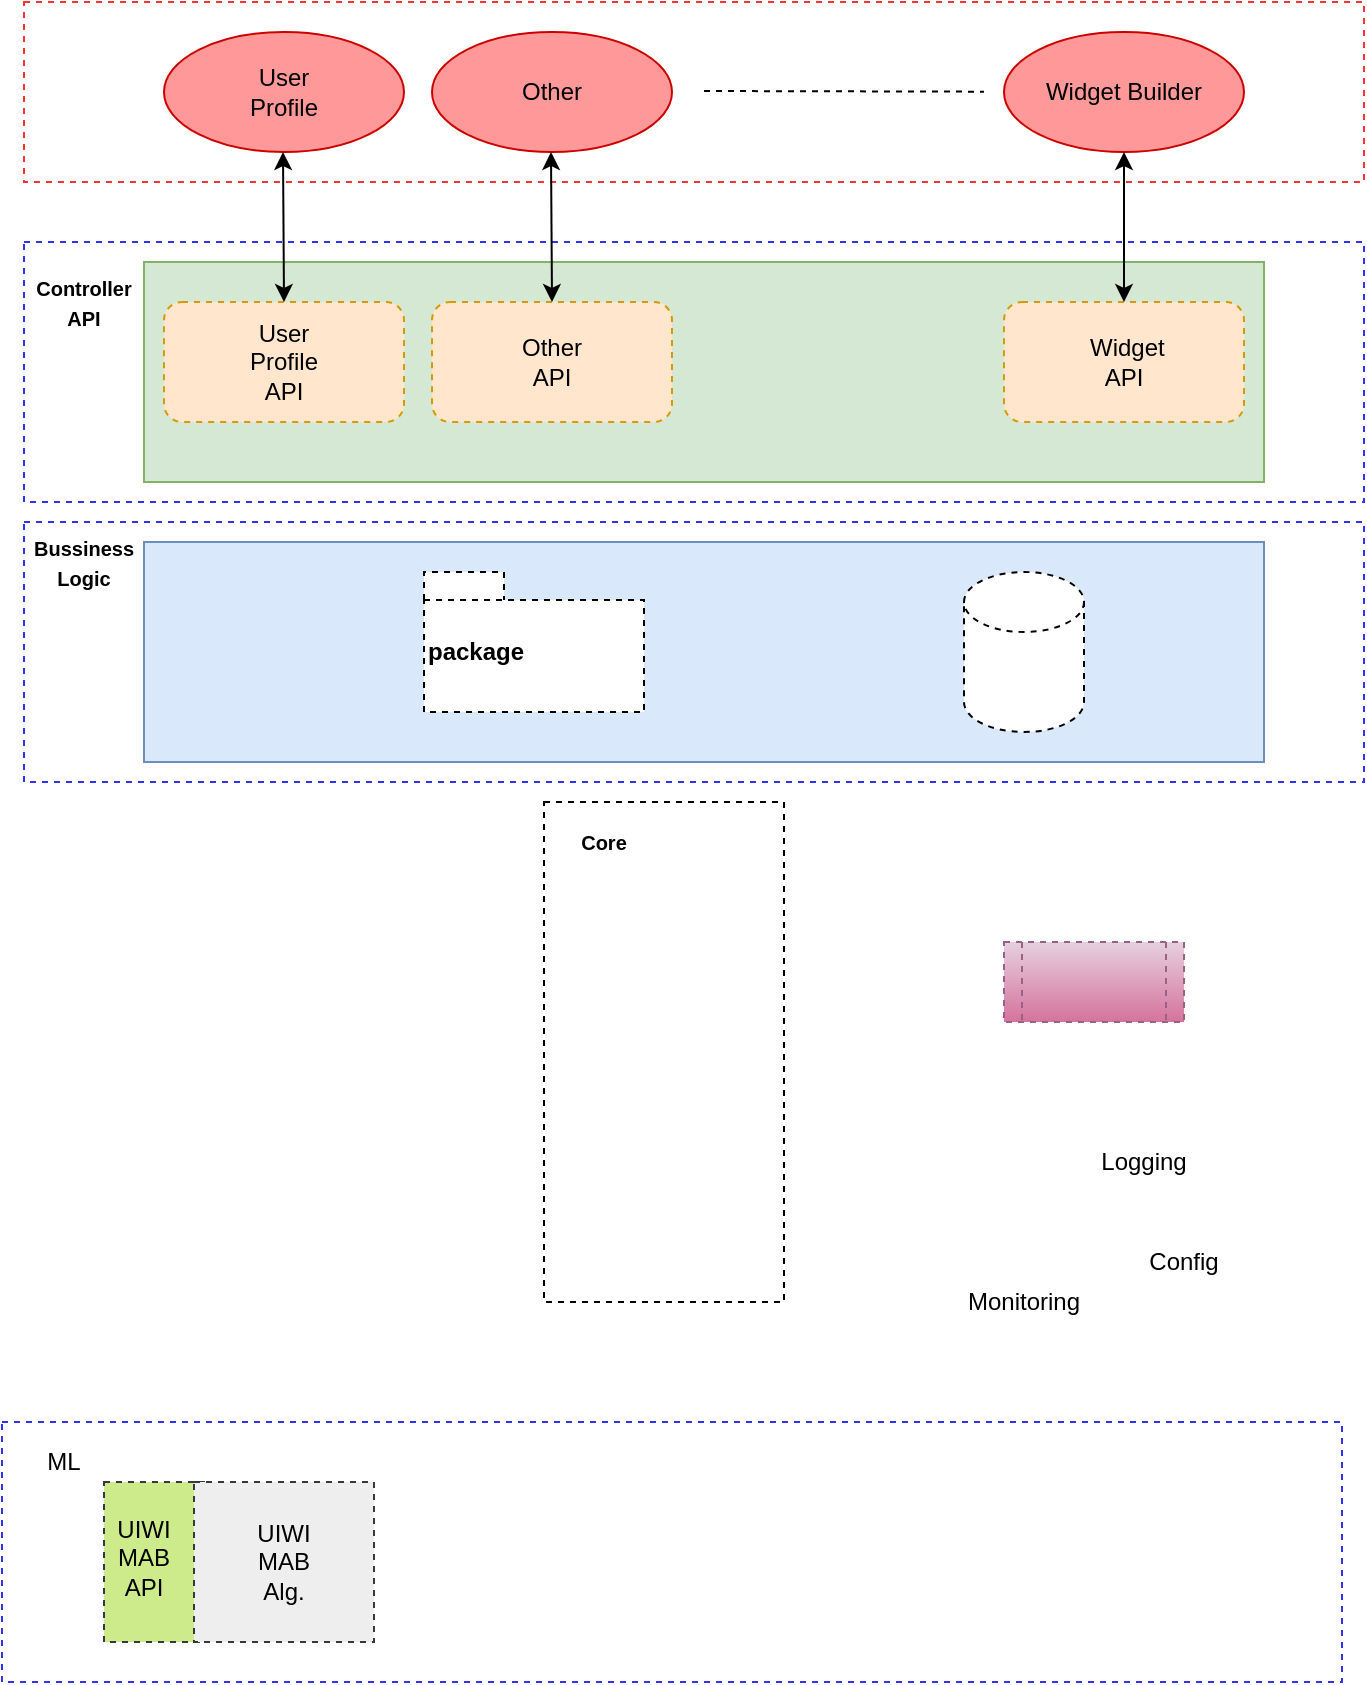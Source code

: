 <mxfile version="14.2.2" type="github">
  <diagram id="b_So1LiTozSjP1p123YY" name="Page-1">
    <mxGraphModel dx="1422" dy="794" grid="1" gridSize="10" guides="1" tooltips="1" connect="1" arrows="1" fold="1" page="1" pageScale="1" pageWidth="827" pageHeight="1169" math="0" shadow="0">
      <root>
        <mxCell id="0" />
        <mxCell id="1" parent="0" />
        <mxCell id="PVWQb8UEWzLVWvOHxIEB-2" value="" style="rounded=0;whiteSpace=wrap;html=1;strokeColor=#3333FF;dashed=1;" vertex="1" parent="1">
          <mxGeometry x="90" y="150" width="670" height="130" as="geometry" />
        </mxCell>
        <mxCell id="PVWQb8UEWzLVWvOHxIEB-1" value="" style="rounded=0;whiteSpace=wrap;html=1;fillColor=#d5e8d4;strokeColor=#82b366;align=left;" vertex="1" parent="1">
          <mxGeometry x="150" y="160" width="560" height="110" as="geometry" />
        </mxCell>
        <mxCell id="PVWQb8UEWzLVWvOHxIEB-3" value="" style="rounded=0;whiteSpace=wrap;html=1;dashed=1;strokeColor=#FF3333;" vertex="1" parent="1">
          <mxGeometry x="90" y="30" width="670" height="90" as="geometry" />
        </mxCell>
        <mxCell id="PVWQb8UEWzLVWvOHxIEB-4" value="" style="ellipse;whiteSpace=wrap;html=1;fillColor=#FF9999;strokeColor=#CC0000;" vertex="1" parent="1">
          <mxGeometry x="580" y="45" width="120" height="60" as="geometry" />
        </mxCell>
        <mxCell id="PVWQb8UEWzLVWvOHxIEB-7" value="Widget Builder" style="text;html=1;strokeColor=none;fillColor=none;align=center;verticalAlign=middle;whiteSpace=wrap;rounded=0;" vertex="1" parent="1">
          <mxGeometry x="570" y="50" width="140" height="50" as="geometry" />
        </mxCell>
        <mxCell id="PVWQb8UEWzLVWvOHxIEB-11" value="" style="group" vertex="1" connectable="0" parent="1">
          <mxGeometry x="580" y="180" width="120" height="60" as="geometry" />
        </mxCell>
        <mxCell id="PVWQb8UEWzLVWvOHxIEB-12" value="" style="rounded=1;whiteSpace=wrap;html=1;dashed=1;strokeColor=#d79b00;fillColor=#ffe6cc;align=left;" vertex="1" parent="PVWQb8UEWzLVWvOHxIEB-11">
          <mxGeometry width="120" height="60" as="geometry" />
        </mxCell>
        <mxCell id="PVWQb8UEWzLVWvOHxIEB-13" value="&amp;nbsp;Widget API" style="text;html=1;strokeColor=none;fillColor=none;align=center;verticalAlign=middle;whiteSpace=wrap;rounded=0;dashed=1;" vertex="1" parent="PVWQb8UEWzLVWvOHxIEB-11">
          <mxGeometry x="40" y="20" width="40" height="20" as="geometry" />
        </mxCell>
        <mxCell id="PVWQb8UEWzLVWvOHxIEB-16" value="" style="group" vertex="1" connectable="0" parent="1">
          <mxGeometry x="160" y="180" width="120" height="60" as="geometry" />
        </mxCell>
        <mxCell id="PVWQb8UEWzLVWvOHxIEB-10" value="" style="group" vertex="1" connectable="0" parent="PVWQb8UEWzLVWvOHxIEB-16">
          <mxGeometry width="120" height="60" as="geometry" />
        </mxCell>
        <mxCell id="PVWQb8UEWzLVWvOHxIEB-8" value="" style="rounded=1;whiteSpace=wrap;html=1;dashed=1;strokeColor=#d79b00;fillColor=#ffe6cc;align=left;" vertex="1" parent="PVWQb8UEWzLVWvOHxIEB-10">
          <mxGeometry width="120" height="60" as="geometry" />
        </mxCell>
        <mxCell id="PVWQb8UEWzLVWvOHxIEB-15" value="User Profile&lt;br&gt;API" style="text;html=1;strokeColor=none;fillColor=none;align=center;verticalAlign=middle;whiteSpace=wrap;rounded=0;dashed=1;" vertex="1" parent="PVWQb8UEWzLVWvOHxIEB-16">
          <mxGeometry x="40" y="20" width="40" height="20" as="geometry" />
        </mxCell>
        <mxCell id="PVWQb8UEWzLVWvOHxIEB-22" value="" style="group" vertex="1" connectable="0" parent="1">
          <mxGeometry x="294" y="180" width="120" height="60" as="geometry" />
        </mxCell>
        <mxCell id="PVWQb8UEWzLVWvOHxIEB-20" value="" style="rounded=1;whiteSpace=wrap;html=1;dashed=1;strokeColor=#d79b00;fillColor=#ffe6cc;align=left;" vertex="1" parent="PVWQb8UEWzLVWvOHxIEB-22">
          <mxGeometry width="120" height="60" as="geometry" />
        </mxCell>
        <mxCell id="PVWQb8UEWzLVWvOHxIEB-21" value="Other API" style="text;html=1;strokeColor=none;fillColor=none;align=center;verticalAlign=middle;whiteSpace=wrap;rounded=0;dashed=1;" vertex="1" parent="PVWQb8UEWzLVWvOHxIEB-22">
          <mxGeometry x="40" y="20" width="40" height="20" as="geometry" />
        </mxCell>
        <mxCell id="PVWQb8UEWzLVWvOHxIEB-24" value="" style="group" vertex="1" connectable="0" parent="1">
          <mxGeometry x="294" y="45" width="120" height="60" as="geometry" />
        </mxCell>
        <mxCell id="PVWQb8UEWzLVWvOHxIEB-6" value="" style="ellipse;whiteSpace=wrap;html=1;fillColor=#FF9999;strokeColor=#CC0000;" vertex="1" parent="PVWQb8UEWzLVWvOHxIEB-24">
          <mxGeometry width="120" height="60" as="geometry" />
        </mxCell>
        <mxCell id="PVWQb8UEWzLVWvOHxIEB-23" value="Other" style="text;html=1;strokeColor=none;fillColor=none;align=center;verticalAlign=middle;whiteSpace=wrap;rounded=0;dashed=1;" vertex="1" parent="PVWQb8UEWzLVWvOHxIEB-24">
          <mxGeometry x="40" y="20" width="40" height="20" as="geometry" />
        </mxCell>
        <mxCell id="PVWQb8UEWzLVWvOHxIEB-25" value="" style="group" vertex="1" connectable="0" parent="1">
          <mxGeometry x="160" y="45" width="120" height="60" as="geometry" />
        </mxCell>
        <mxCell id="PVWQb8UEWzLVWvOHxIEB-5" value="" style="ellipse;whiteSpace=wrap;html=1;fillColor=#FF9999;strokeColor=#CC0000;" vertex="1" parent="PVWQb8UEWzLVWvOHxIEB-25">
          <mxGeometry width="120" height="60" as="geometry" />
        </mxCell>
        <mxCell id="PVWQb8UEWzLVWvOHxIEB-19" value="User Profile" style="text;html=1;strokeColor=none;fillColor=none;align=center;verticalAlign=middle;whiteSpace=wrap;rounded=0;dashed=1;" vertex="1" parent="PVWQb8UEWzLVWvOHxIEB-25">
          <mxGeometry x="40" y="20" width="40" height="20" as="geometry" />
        </mxCell>
        <mxCell id="PVWQb8UEWzLVWvOHxIEB-27" value="" style="endArrow=classic;startArrow=classic;html=1;jumpSize=8;strokeWidth=1;" edge="1" parent="1">
          <mxGeometry width="50" height="50" relative="1" as="geometry">
            <mxPoint x="640" y="180" as="sourcePoint" />
            <mxPoint x="640" y="105" as="targetPoint" />
            <Array as="points" />
          </mxGeometry>
        </mxCell>
        <mxCell id="PVWQb8UEWzLVWvOHxIEB-32" value="" style="endArrow=classic;startArrow=classic;html=1;jumpSize=8;strokeWidth=1;" edge="1" parent="1">
          <mxGeometry width="50" height="50" relative="1" as="geometry">
            <mxPoint x="220" y="180" as="sourcePoint" />
            <mxPoint x="219.5" y="105" as="targetPoint" />
            <Array as="points" />
          </mxGeometry>
        </mxCell>
        <mxCell id="PVWQb8UEWzLVWvOHxIEB-33" value="" style="endArrow=classic;startArrow=classic;html=1;jumpSize=8;strokeWidth=1;" edge="1" parent="1">
          <mxGeometry width="50" height="50" relative="1" as="geometry">
            <mxPoint x="354" y="180" as="sourcePoint" />
            <mxPoint x="353.5" y="105" as="targetPoint" />
            <Array as="points" />
          </mxGeometry>
        </mxCell>
        <mxCell id="PVWQb8UEWzLVWvOHxIEB-35" value="" style="endArrow=none;dashed=1;html=1;strokeWidth=1;" edge="1" parent="1" target="PVWQb8UEWzLVWvOHxIEB-7">
          <mxGeometry width="50" height="50" relative="1" as="geometry">
            <mxPoint x="430" y="74.5" as="sourcePoint" />
            <mxPoint x="510" y="74.5" as="targetPoint" />
          </mxGeometry>
        </mxCell>
        <mxCell id="PVWQb8UEWzLVWvOHxIEB-36" value="" style="rounded=0;whiteSpace=wrap;html=1;strokeColor=#3333FF;dashed=1;" vertex="1" parent="1">
          <mxGeometry x="90" y="290" width="670" height="130" as="geometry" />
        </mxCell>
        <mxCell id="PVWQb8UEWzLVWvOHxIEB-37" value="&lt;b&gt;&lt;font style=&quot;font-size: 10px&quot;&gt;Bussiness Logic&lt;/font&gt;&lt;/b&gt;" style="text;html=1;strokeColor=none;fillColor=none;align=center;verticalAlign=middle;whiteSpace=wrap;rounded=0;dashed=1;" vertex="1" parent="1">
          <mxGeometry x="100" y="300" width="40" height="20" as="geometry" />
        </mxCell>
        <mxCell id="PVWQb8UEWzLVWvOHxIEB-38" value="" style="rounded=0;whiteSpace=wrap;html=1;fillColor=#dae8fc;strokeColor=#6c8ebf;align=left;" vertex="1" parent="1">
          <mxGeometry x="150" y="300" width="560" height="110" as="geometry" />
        </mxCell>
        <mxCell id="PVWQb8UEWzLVWvOHxIEB-39" value="" style="shape=cylinder3;whiteSpace=wrap;html=1;boundedLbl=1;backgroundOutline=1;size=15;dashed=1;align=left;" vertex="1" parent="1">
          <mxGeometry x="560" y="315" width="60" height="80" as="geometry" />
        </mxCell>
        <mxCell id="PVWQb8UEWzLVWvOHxIEB-40" value="package" style="shape=folder;fontStyle=1;spacingTop=10;tabWidth=40;tabHeight=14;tabPosition=left;html=1;dashed=1;align=left;" vertex="1" parent="1">
          <mxGeometry x="290" y="315" width="110" height="70" as="geometry" />
        </mxCell>
        <mxCell id="PVWQb8UEWzLVWvOHxIEB-41" value="&lt;b&gt;&lt;font style=&quot;font-size: 10px&quot;&gt;Controller&lt;br&gt;API&lt;br&gt;&lt;/font&gt;&lt;/b&gt;" style="text;html=1;strokeColor=none;fillColor=none;align=center;verticalAlign=middle;whiteSpace=wrap;rounded=0;dashed=1;" vertex="1" parent="1">
          <mxGeometry x="100" y="170" width="40" height="20" as="geometry" />
        </mxCell>
        <mxCell id="PVWQb8UEWzLVWvOHxIEB-42" value="" style="rounded=0;whiteSpace=wrap;html=1;dashed=1;align=left;" vertex="1" parent="1">
          <mxGeometry x="350" y="430" width="120" height="250" as="geometry" />
        </mxCell>
        <mxCell id="PVWQb8UEWzLVWvOHxIEB-43" value="&lt;b&gt;&lt;font style=&quot;font-size: 10px&quot;&gt;Core&lt;/font&gt;&lt;/b&gt;" style="text;html=1;strokeColor=none;fillColor=none;align=center;verticalAlign=middle;whiteSpace=wrap;rounded=0;dashed=1;" vertex="1" parent="1">
          <mxGeometry x="360" y="440" width="40" height="20" as="geometry" />
        </mxCell>
        <mxCell id="PVWQb8UEWzLVWvOHxIEB-44" value="" style="shape=process;whiteSpace=wrap;html=1;backgroundOutline=1;dashed=1;strokeColor=#996185;fillColor=#e6d0de;align=left;gradientColor=#d5739d;" vertex="1" parent="1">
          <mxGeometry x="580" y="500" width="90" height="40" as="geometry" />
        </mxCell>
        <mxCell id="PVWQb8UEWzLVWvOHxIEB-45" value="Logging&lt;br&gt;" style="text;html=1;strokeColor=none;fillColor=none;align=center;verticalAlign=middle;whiteSpace=wrap;rounded=0;dashed=1;" vertex="1" parent="1">
          <mxGeometry x="630" y="600" width="40" height="20" as="geometry" />
        </mxCell>
        <mxCell id="PVWQb8UEWzLVWvOHxIEB-46" value="Config" style="text;html=1;strokeColor=none;fillColor=none;align=center;verticalAlign=middle;whiteSpace=wrap;rounded=0;dashed=1;" vertex="1" parent="1">
          <mxGeometry x="650" y="650" width="40" height="20" as="geometry" />
        </mxCell>
        <mxCell id="PVWQb8UEWzLVWvOHxIEB-47" value="Monitoring" style="text;html=1;strokeColor=none;fillColor=none;align=center;verticalAlign=middle;whiteSpace=wrap;rounded=0;dashed=1;" vertex="1" parent="1">
          <mxGeometry x="570" y="670" width="40" height="20" as="geometry" />
        </mxCell>
        <mxCell id="PVWQb8UEWzLVWvOHxIEB-48" value="" style="rounded=0;whiteSpace=wrap;html=1;strokeColor=#3333FF;dashed=1;" vertex="1" parent="1">
          <mxGeometry x="79" y="740" width="670" height="130" as="geometry" />
        </mxCell>
        <mxCell id="PVWQb8UEWzLVWvOHxIEB-49" value="ML" style="text;html=1;strokeColor=none;fillColor=none;align=center;verticalAlign=middle;whiteSpace=wrap;rounded=0;dashed=1;" vertex="1" parent="1">
          <mxGeometry x="90" y="750" width="40" height="20" as="geometry" />
        </mxCell>
        <mxCell id="PVWQb8UEWzLVWvOHxIEB-50" value="" style="rounded=0;whiteSpace=wrap;html=1;dashed=1;strokeColor=#36393d;fillColor=#cdeb8b;align=left;" vertex="1" parent="1">
          <mxGeometry x="130" y="770" width="50" height="80" as="geometry" />
        </mxCell>
        <mxCell id="PVWQb8UEWzLVWvOHxIEB-51" value="" style="rounded=0;whiteSpace=wrap;html=1;dashed=1;strokeColor=#36393d;fillColor=#eeeeee;align=left;" vertex="1" parent="1">
          <mxGeometry x="175" y="770" width="90" height="80" as="geometry" />
        </mxCell>
        <mxCell id="PVWQb8UEWzLVWvOHxIEB-52" value="UIWI&lt;br&gt;MAB&lt;br&gt;API" style="text;html=1;strokeColor=none;fillColor=none;align=center;verticalAlign=middle;whiteSpace=wrap;rounded=0;dashed=1;" vertex="1" parent="1">
          <mxGeometry x="130" y="780" width="40" height="55" as="geometry" />
        </mxCell>
        <mxCell id="PVWQb8UEWzLVWvOHxIEB-53" value="UIWI MAB&lt;br&gt;Alg." style="text;html=1;strokeColor=none;fillColor=none;align=center;verticalAlign=middle;whiteSpace=wrap;rounded=0;dashed=1;" vertex="1" parent="1">
          <mxGeometry x="200" y="785" width="40" height="50" as="geometry" />
        </mxCell>
      </root>
    </mxGraphModel>
  </diagram>
</mxfile>

